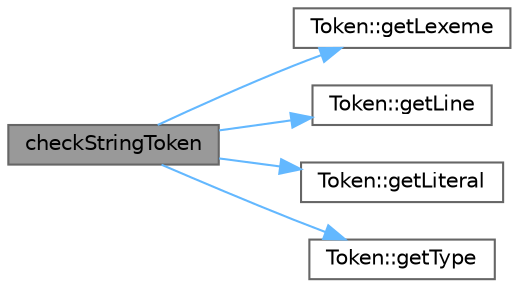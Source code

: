 digraph "checkStringToken"
{
 // LATEX_PDF_SIZE
  bgcolor="transparent";
  edge [fontname=Helvetica,fontsize=10,labelfontname=Helvetica,labelfontsize=10];
  node [fontname=Helvetica,fontsize=10,shape=box,height=0.2,width=0.4];
  rankdir="LR";
  Node1 [id="Node000001",label="checkStringToken",height=0.2,width=0.4,color="gray40", fillcolor="grey60", style="filled", fontcolor="black",tooltip=" "];
  Node1 -> Node2 [id="edge1_Node000001_Node000002",color="steelblue1",style="solid",tooltip=" "];
  Node2 [id="Node000002",label="Token::getLexeme",height=0.2,width=0.4,color="grey40", fillcolor="white", style="filled",URL="$classToken.html#a143dd2918c6d43f95010e101012a6d2e",tooltip=" "];
  Node1 -> Node3 [id="edge2_Node000001_Node000003",color="steelblue1",style="solid",tooltip=" "];
  Node3 [id="Node000003",label="Token::getLine",height=0.2,width=0.4,color="grey40", fillcolor="white", style="filled",URL="$classToken.html#aabfcea7b4d2df9591a87095440764993",tooltip=" "];
  Node1 -> Node4 [id="edge3_Node000001_Node000004",color="steelblue1",style="solid",tooltip=" "];
  Node4 [id="Node000004",label="Token::getLiteral",height=0.2,width=0.4,color="grey40", fillcolor="white", style="filled",URL="$classToken.html#a46bd29eb731d9dbd6d66893fd92c3e2d",tooltip=" "];
  Node1 -> Node5 [id="edge4_Node000001_Node000005",color="steelblue1",style="solid",tooltip=" "];
  Node5 [id="Node000005",label="Token::getType",height=0.2,width=0.4,color="grey40", fillcolor="white", style="filled",URL="$classToken.html#a31eae18f897e22a446c82e864dfbf5d4",tooltip=" "];
}
